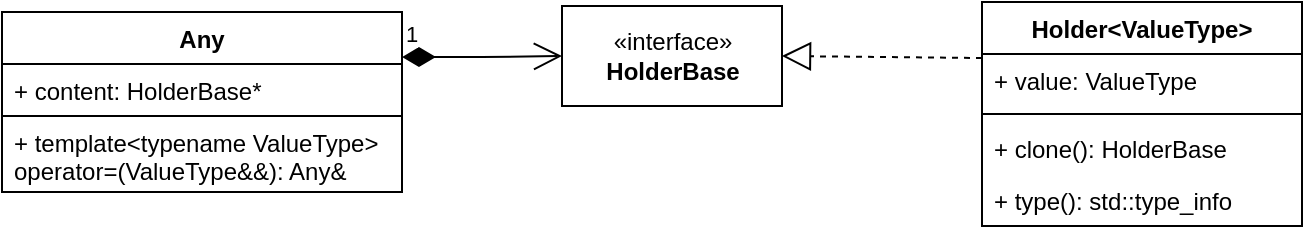 <mxfile version="20.4.0" type="github">
  <diagram id="qCHrSpZCWTZ6lSKhrSTq" name="Page-1">
    <mxGraphModel dx="1298" dy="734" grid="1" gridSize="10" guides="1" tooltips="1" connect="1" arrows="1" fold="1" page="1" pageScale="1" pageWidth="850" pageHeight="1100" math="0" shadow="0">
      <root>
        <mxCell id="0" />
        <mxCell id="1" parent="0" />
        <mxCell id="o0SxqH75dP0WfPBWPZfA-1" value="Any" style="swimlane;fontStyle=1;align=center;verticalAlign=top;childLayout=stackLayout;horizontal=1;startSize=26;horizontalStack=0;resizeParent=1;resizeParentMax=0;resizeLast=0;collapsible=1;marginBottom=0;" vertex="1" parent="1">
          <mxGeometry x="120" y="271" width="200" height="90" as="geometry" />
        </mxCell>
        <mxCell id="o0SxqH75dP0WfPBWPZfA-2" value="+ content: HolderBase*" style="text;strokeColor=none;fillColor=none;align=left;verticalAlign=top;spacingLeft=4;spacingRight=4;overflow=hidden;rotatable=0;points=[[0,0.5],[1,0.5]];portConstraint=eastwest;" vertex="1" parent="o0SxqH75dP0WfPBWPZfA-1">
          <mxGeometry y="26" width="200" height="26" as="geometry" />
        </mxCell>
        <mxCell id="o0SxqH75dP0WfPBWPZfA-17" value="+ template&lt;typename ValueType&gt;&#xa;operator=(ValueType&amp;&amp;): Any&amp;" style="text;strokeColor=default;fillColor=none;align=left;verticalAlign=top;spacingLeft=4;spacingRight=4;overflow=hidden;rotatable=0;points=[[0,0.5],[1,0.5]];portConstraint=eastwest;" vertex="1" parent="o0SxqH75dP0WfPBWPZfA-1">
          <mxGeometry y="52" width="200" height="38" as="geometry" />
        </mxCell>
        <mxCell id="o0SxqH75dP0WfPBWPZfA-5" value="1" style="endArrow=open;html=1;endSize=12;startArrow=diamondThin;startSize=14;startFill=1;edgeStyle=orthogonalEdgeStyle;align=left;verticalAlign=bottom;rounded=0;exitX=1;exitY=0.25;exitDx=0;exitDy=0;entryX=0;entryY=0.5;entryDx=0;entryDy=0;" edge="1" parent="1" source="o0SxqH75dP0WfPBWPZfA-1" target="o0SxqH75dP0WfPBWPZfA-6">
          <mxGeometry x="-1" y="3" relative="1" as="geometry">
            <mxPoint x="340" y="380" as="sourcePoint" />
            <mxPoint x="480" y="308" as="targetPoint" />
          </mxGeometry>
        </mxCell>
        <mxCell id="o0SxqH75dP0WfPBWPZfA-6" value="«interface»&lt;br&gt;&lt;b&gt;HolderBase&lt;/b&gt;" style="html=1;" vertex="1" parent="1">
          <mxGeometry x="400" y="268" width="110" height="50" as="geometry" />
        </mxCell>
        <mxCell id="o0SxqH75dP0WfPBWPZfA-11" value="Holder&lt;ValueType&gt;" style="swimlane;fontStyle=1;align=center;verticalAlign=top;childLayout=stackLayout;horizontal=1;startSize=26;horizontalStack=0;resizeParent=1;resizeParentMax=0;resizeLast=0;collapsible=1;marginBottom=0;" vertex="1" parent="1">
          <mxGeometry x="610" y="266" width="160" height="112" as="geometry" />
        </mxCell>
        <mxCell id="o0SxqH75dP0WfPBWPZfA-12" value="+ value: ValueType" style="text;strokeColor=none;fillColor=none;align=left;verticalAlign=top;spacingLeft=4;spacingRight=4;overflow=hidden;rotatable=0;points=[[0,0.5],[1,0.5]];portConstraint=eastwest;" vertex="1" parent="o0SxqH75dP0WfPBWPZfA-11">
          <mxGeometry y="26" width="160" height="26" as="geometry" />
        </mxCell>
        <mxCell id="o0SxqH75dP0WfPBWPZfA-13" value="" style="line;strokeWidth=1;fillColor=none;align=left;verticalAlign=middle;spacingTop=-1;spacingLeft=3;spacingRight=3;rotatable=0;labelPosition=right;points=[];portConstraint=eastwest;strokeColor=inherit;" vertex="1" parent="o0SxqH75dP0WfPBWPZfA-11">
          <mxGeometry y="52" width="160" height="8" as="geometry" />
        </mxCell>
        <mxCell id="o0SxqH75dP0WfPBWPZfA-14" value="+ clone(): HolderBase" style="text;strokeColor=none;fillColor=none;align=left;verticalAlign=top;spacingLeft=4;spacingRight=4;overflow=hidden;rotatable=0;points=[[0,0.5],[1,0.5]];portConstraint=eastwest;" vertex="1" parent="o0SxqH75dP0WfPBWPZfA-11">
          <mxGeometry y="60" width="160" height="26" as="geometry" />
        </mxCell>
        <mxCell id="o0SxqH75dP0WfPBWPZfA-16" value="+ type(): std::type_info" style="text;strokeColor=none;fillColor=none;align=left;verticalAlign=top;spacingLeft=4;spacingRight=4;overflow=hidden;rotatable=0;points=[[0,0.5],[1,0.5]];portConstraint=eastwest;" vertex="1" parent="o0SxqH75dP0WfPBWPZfA-11">
          <mxGeometry y="86" width="160" height="26" as="geometry" />
        </mxCell>
        <mxCell id="o0SxqH75dP0WfPBWPZfA-18" value="" style="endArrow=block;dashed=1;endFill=0;endSize=12;html=1;rounded=0;exitX=0;exitY=0.25;exitDx=0;exitDy=0;entryX=1;entryY=0.5;entryDx=0;entryDy=0;" edge="1" parent="1" source="o0SxqH75dP0WfPBWPZfA-11" target="o0SxqH75dP0WfPBWPZfA-6">
          <mxGeometry width="160" relative="1" as="geometry">
            <mxPoint x="340" y="380" as="sourcePoint" />
            <mxPoint x="500" y="380" as="targetPoint" />
          </mxGeometry>
        </mxCell>
      </root>
    </mxGraphModel>
  </diagram>
</mxfile>
